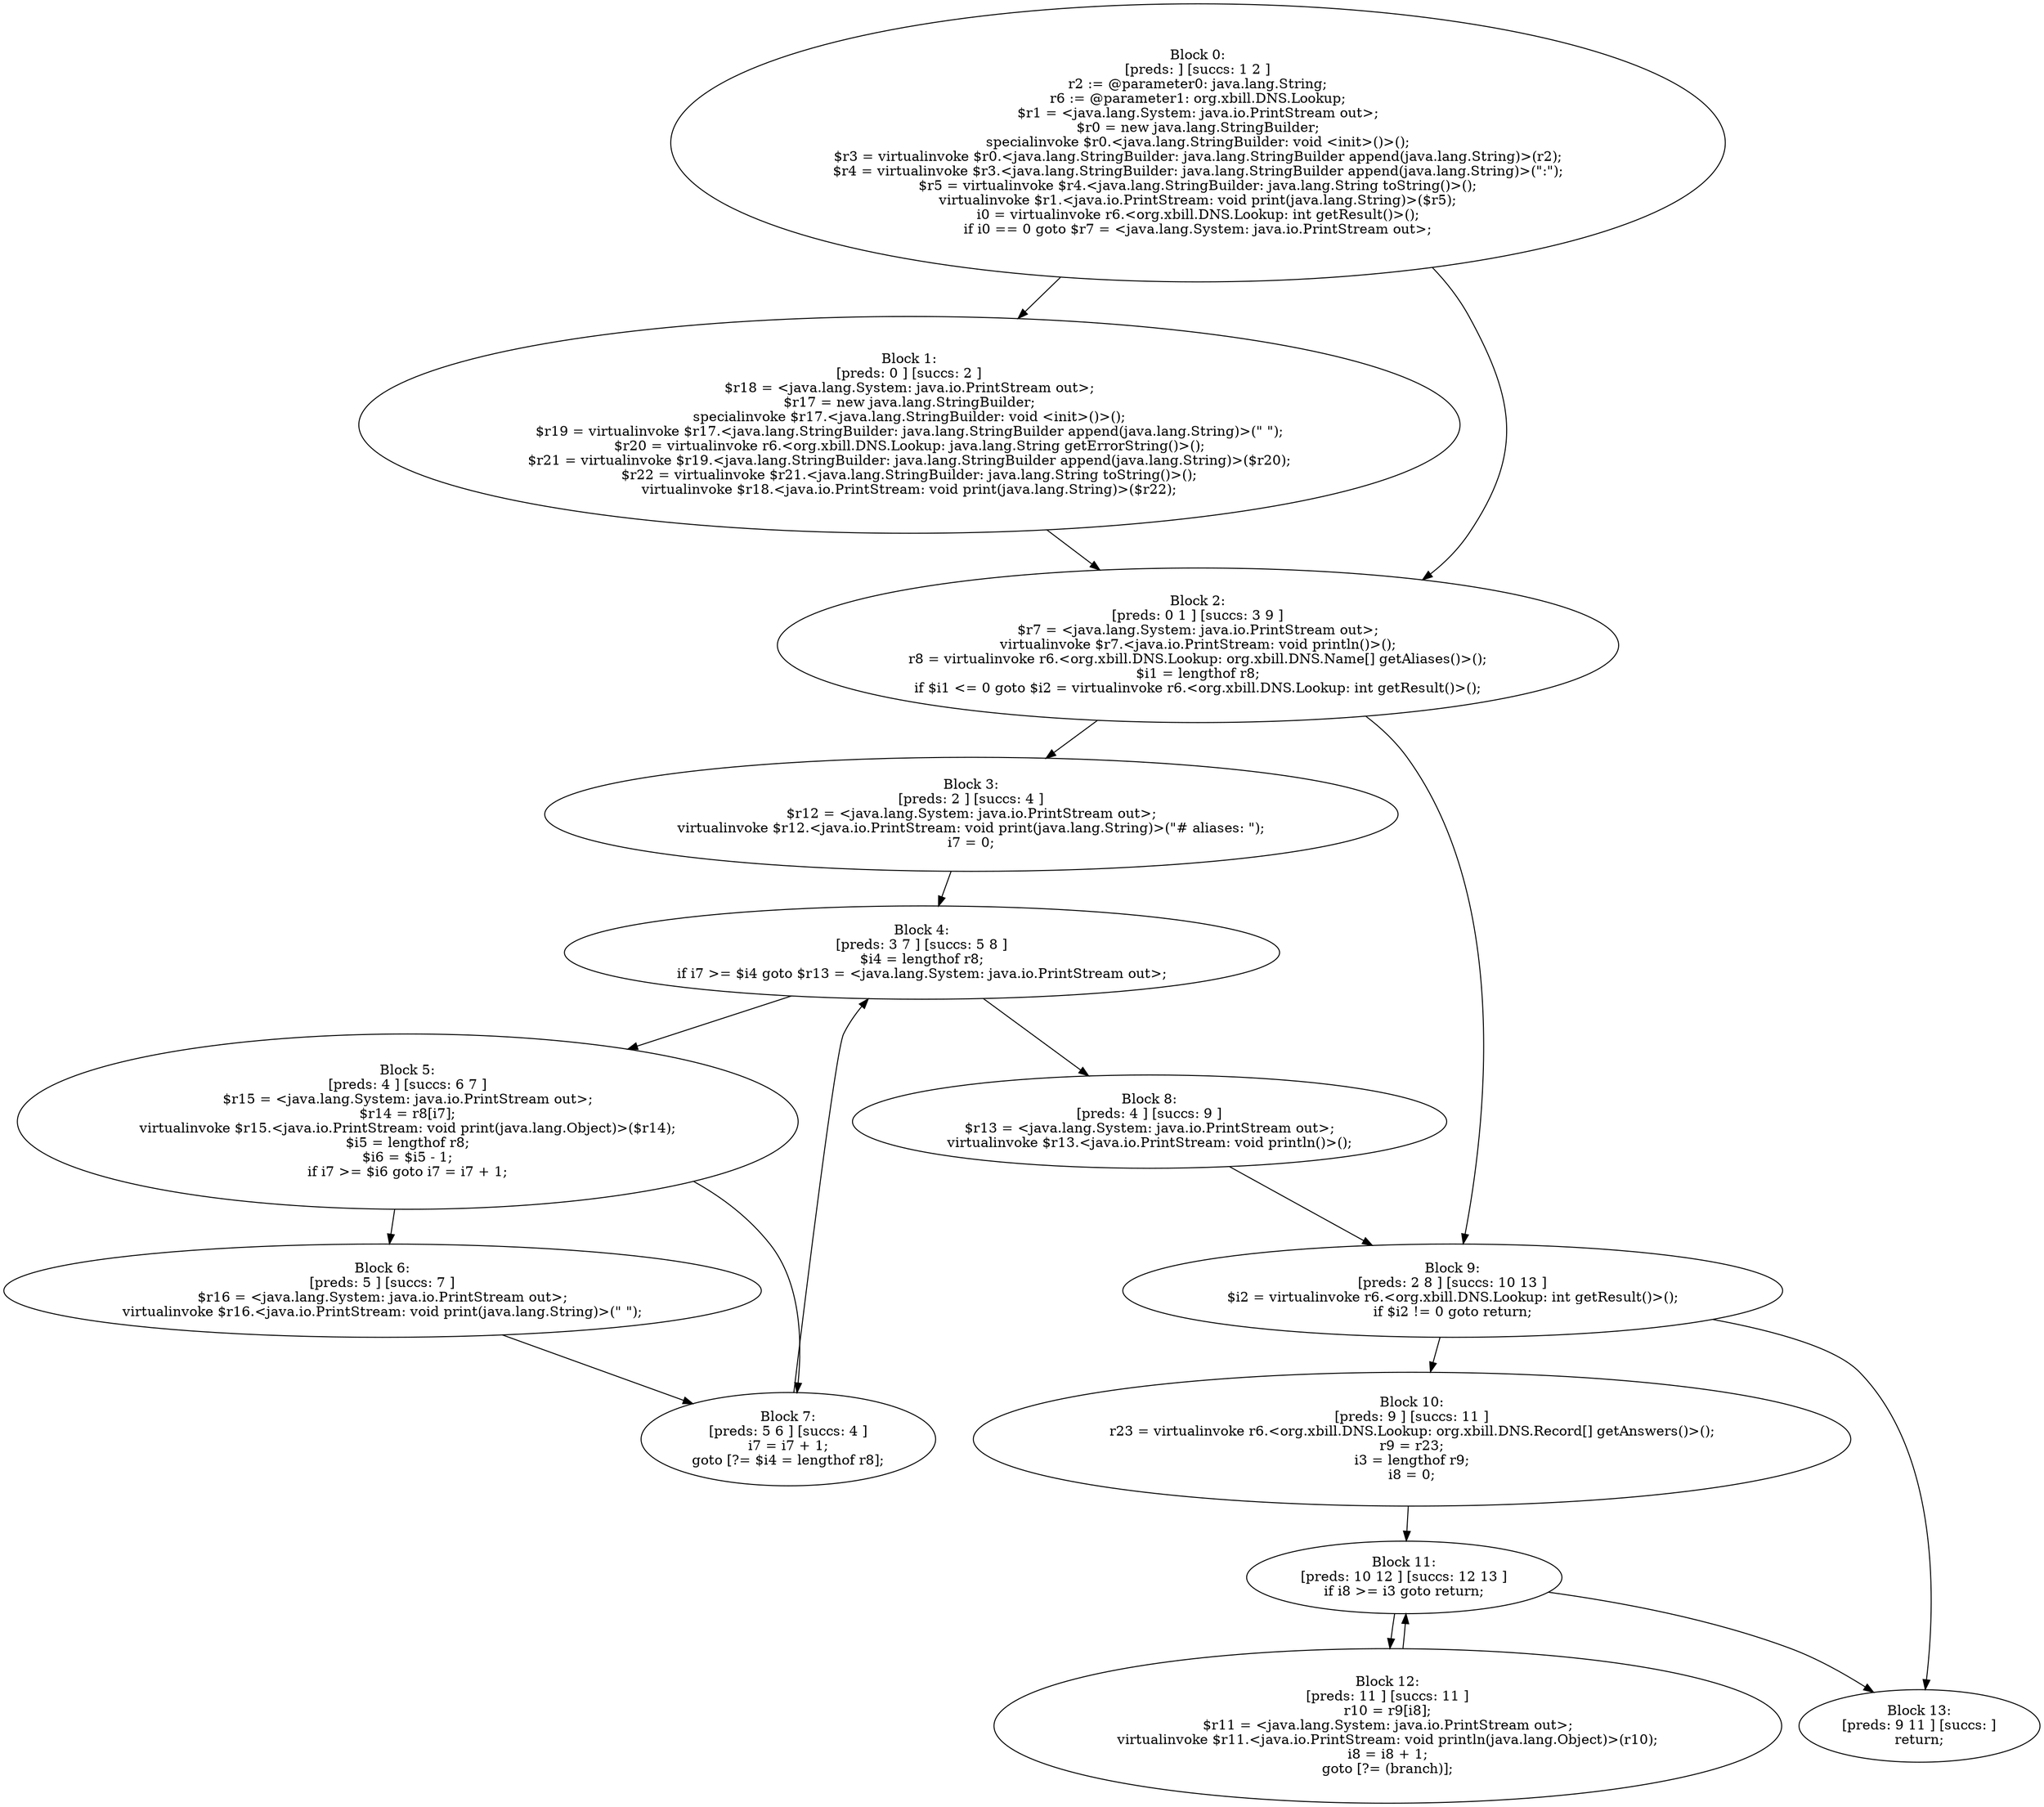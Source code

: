 digraph "unitGraph" {
    "Block 0:
[preds: ] [succs: 1 2 ]
r2 := @parameter0: java.lang.String;
r6 := @parameter1: org.xbill.DNS.Lookup;
$r1 = <java.lang.System: java.io.PrintStream out>;
$r0 = new java.lang.StringBuilder;
specialinvoke $r0.<java.lang.StringBuilder: void <init>()>();
$r3 = virtualinvoke $r0.<java.lang.StringBuilder: java.lang.StringBuilder append(java.lang.String)>(r2);
$r4 = virtualinvoke $r3.<java.lang.StringBuilder: java.lang.StringBuilder append(java.lang.String)>(\":\");
$r5 = virtualinvoke $r4.<java.lang.StringBuilder: java.lang.String toString()>();
virtualinvoke $r1.<java.io.PrintStream: void print(java.lang.String)>($r5);
i0 = virtualinvoke r6.<org.xbill.DNS.Lookup: int getResult()>();
if i0 == 0 goto $r7 = <java.lang.System: java.io.PrintStream out>;
"
    "Block 1:
[preds: 0 ] [succs: 2 ]
$r18 = <java.lang.System: java.io.PrintStream out>;
$r17 = new java.lang.StringBuilder;
specialinvoke $r17.<java.lang.StringBuilder: void <init>()>();
$r19 = virtualinvoke $r17.<java.lang.StringBuilder: java.lang.StringBuilder append(java.lang.String)>(\" \");
$r20 = virtualinvoke r6.<org.xbill.DNS.Lookup: java.lang.String getErrorString()>();
$r21 = virtualinvoke $r19.<java.lang.StringBuilder: java.lang.StringBuilder append(java.lang.String)>($r20);
$r22 = virtualinvoke $r21.<java.lang.StringBuilder: java.lang.String toString()>();
virtualinvoke $r18.<java.io.PrintStream: void print(java.lang.String)>($r22);
"
    "Block 2:
[preds: 0 1 ] [succs: 3 9 ]
$r7 = <java.lang.System: java.io.PrintStream out>;
virtualinvoke $r7.<java.io.PrintStream: void println()>();
r8 = virtualinvoke r6.<org.xbill.DNS.Lookup: org.xbill.DNS.Name[] getAliases()>();
$i1 = lengthof r8;
if $i1 <= 0 goto $i2 = virtualinvoke r6.<org.xbill.DNS.Lookup: int getResult()>();
"
    "Block 3:
[preds: 2 ] [succs: 4 ]
$r12 = <java.lang.System: java.io.PrintStream out>;
virtualinvoke $r12.<java.io.PrintStream: void print(java.lang.String)>(\"# aliases: \");
i7 = 0;
"
    "Block 4:
[preds: 3 7 ] [succs: 5 8 ]
$i4 = lengthof r8;
if i7 >= $i4 goto $r13 = <java.lang.System: java.io.PrintStream out>;
"
    "Block 5:
[preds: 4 ] [succs: 6 7 ]
$r15 = <java.lang.System: java.io.PrintStream out>;
$r14 = r8[i7];
virtualinvoke $r15.<java.io.PrintStream: void print(java.lang.Object)>($r14);
$i5 = lengthof r8;
$i6 = $i5 - 1;
if i7 >= $i6 goto i7 = i7 + 1;
"
    "Block 6:
[preds: 5 ] [succs: 7 ]
$r16 = <java.lang.System: java.io.PrintStream out>;
virtualinvoke $r16.<java.io.PrintStream: void print(java.lang.String)>(\" \");
"
    "Block 7:
[preds: 5 6 ] [succs: 4 ]
i7 = i7 + 1;
goto [?= $i4 = lengthof r8];
"
    "Block 8:
[preds: 4 ] [succs: 9 ]
$r13 = <java.lang.System: java.io.PrintStream out>;
virtualinvoke $r13.<java.io.PrintStream: void println()>();
"
    "Block 9:
[preds: 2 8 ] [succs: 10 13 ]
$i2 = virtualinvoke r6.<org.xbill.DNS.Lookup: int getResult()>();
if $i2 != 0 goto return;
"
    "Block 10:
[preds: 9 ] [succs: 11 ]
r23 = virtualinvoke r6.<org.xbill.DNS.Lookup: org.xbill.DNS.Record[] getAnswers()>();
r9 = r23;
i3 = lengthof r9;
i8 = 0;
"
    "Block 11:
[preds: 10 12 ] [succs: 12 13 ]
if i8 >= i3 goto return;
"
    "Block 12:
[preds: 11 ] [succs: 11 ]
r10 = r9[i8];
$r11 = <java.lang.System: java.io.PrintStream out>;
virtualinvoke $r11.<java.io.PrintStream: void println(java.lang.Object)>(r10);
i8 = i8 + 1;
goto [?= (branch)];
"
    "Block 13:
[preds: 9 11 ] [succs: ]
return;
"
    "Block 0:
[preds: ] [succs: 1 2 ]
r2 := @parameter0: java.lang.String;
r6 := @parameter1: org.xbill.DNS.Lookup;
$r1 = <java.lang.System: java.io.PrintStream out>;
$r0 = new java.lang.StringBuilder;
specialinvoke $r0.<java.lang.StringBuilder: void <init>()>();
$r3 = virtualinvoke $r0.<java.lang.StringBuilder: java.lang.StringBuilder append(java.lang.String)>(r2);
$r4 = virtualinvoke $r3.<java.lang.StringBuilder: java.lang.StringBuilder append(java.lang.String)>(\":\");
$r5 = virtualinvoke $r4.<java.lang.StringBuilder: java.lang.String toString()>();
virtualinvoke $r1.<java.io.PrintStream: void print(java.lang.String)>($r5);
i0 = virtualinvoke r6.<org.xbill.DNS.Lookup: int getResult()>();
if i0 == 0 goto $r7 = <java.lang.System: java.io.PrintStream out>;
"->"Block 1:
[preds: 0 ] [succs: 2 ]
$r18 = <java.lang.System: java.io.PrintStream out>;
$r17 = new java.lang.StringBuilder;
specialinvoke $r17.<java.lang.StringBuilder: void <init>()>();
$r19 = virtualinvoke $r17.<java.lang.StringBuilder: java.lang.StringBuilder append(java.lang.String)>(\" \");
$r20 = virtualinvoke r6.<org.xbill.DNS.Lookup: java.lang.String getErrorString()>();
$r21 = virtualinvoke $r19.<java.lang.StringBuilder: java.lang.StringBuilder append(java.lang.String)>($r20);
$r22 = virtualinvoke $r21.<java.lang.StringBuilder: java.lang.String toString()>();
virtualinvoke $r18.<java.io.PrintStream: void print(java.lang.String)>($r22);
";
    "Block 0:
[preds: ] [succs: 1 2 ]
r2 := @parameter0: java.lang.String;
r6 := @parameter1: org.xbill.DNS.Lookup;
$r1 = <java.lang.System: java.io.PrintStream out>;
$r0 = new java.lang.StringBuilder;
specialinvoke $r0.<java.lang.StringBuilder: void <init>()>();
$r3 = virtualinvoke $r0.<java.lang.StringBuilder: java.lang.StringBuilder append(java.lang.String)>(r2);
$r4 = virtualinvoke $r3.<java.lang.StringBuilder: java.lang.StringBuilder append(java.lang.String)>(\":\");
$r5 = virtualinvoke $r4.<java.lang.StringBuilder: java.lang.String toString()>();
virtualinvoke $r1.<java.io.PrintStream: void print(java.lang.String)>($r5);
i0 = virtualinvoke r6.<org.xbill.DNS.Lookup: int getResult()>();
if i0 == 0 goto $r7 = <java.lang.System: java.io.PrintStream out>;
"->"Block 2:
[preds: 0 1 ] [succs: 3 9 ]
$r7 = <java.lang.System: java.io.PrintStream out>;
virtualinvoke $r7.<java.io.PrintStream: void println()>();
r8 = virtualinvoke r6.<org.xbill.DNS.Lookup: org.xbill.DNS.Name[] getAliases()>();
$i1 = lengthof r8;
if $i1 <= 0 goto $i2 = virtualinvoke r6.<org.xbill.DNS.Lookup: int getResult()>();
";
    "Block 1:
[preds: 0 ] [succs: 2 ]
$r18 = <java.lang.System: java.io.PrintStream out>;
$r17 = new java.lang.StringBuilder;
specialinvoke $r17.<java.lang.StringBuilder: void <init>()>();
$r19 = virtualinvoke $r17.<java.lang.StringBuilder: java.lang.StringBuilder append(java.lang.String)>(\" \");
$r20 = virtualinvoke r6.<org.xbill.DNS.Lookup: java.lang.String getErrorString()>();
$r21 = virtualinvoke $r19.<java.lang.StringBuilder: java.lang.StringBuilder append(java.lang.String)>($r20);
$r22 = virtualinvoke $r21.<java.lang.StringBuilder: java.lang.String toString()>();
virtualinvoke $r18.<java.io.PrintStream: void print(java.lang.String)>($r22);
"->"Block 2:
[preds: 0 1 ] [succs: 3 9 ]
$r7 = <java.lang.System: java.io.PrintStream out>;
virtualinvoke $r7.<java.io.PrintStream: void println()>();
r8 = virtualinvoke r6.<org.xbill.DNS.Lookup: org.xbill.DNS.Name[] getAliases()>();
$i1 = lengthof r8;
if $i1 <= 0 goto $i2 = virtualinvoke r6.<org.xbill.DNS.Lookup: int getResult()>();
";
    "Block 2:
[preds: 0 1 ] [succs: 3 9 ]
$r7 = <java.lang.System: java.io.PrintStream out>;
virtualinvoke $r7.<java.io.PrintStream: void println()>();
r8 = virtualinvoke r6.<org.xbill.DNS.Lookup: org.xbill.DNS.Name[] getAliases()>();
$i1 = lengthof r8;
if $i1 <= 0 goto $i2 = virtualinvoke r6.<org.xbill.DNS.Lookup: int getResult()>();
"->"Block 3:
[preds: 2 ] [succs: 4 ]
$r12 = <java.lang.System: java.io.PrintStream out>;
virtualinvoke $r12.<java.io.PrintStream: void print(java.lang.String)>(\"# aliases: \");
i7 = 0;
";
    "Block 2:
[preds: 0 1 ] [succs: 3 9 ]
$r7 = <java.lang.System: java.io.PrintStream out>;
virtualinvoke $r7.<java.io.PrintStream: void println()>();
r8 = virtualinvoke r6.<org.xbill.DNS.Lookup: org.xbill.DNS.Name[] getAliases()>();
$i1 = lengthof r8;
if $i1 <= 0 goto $i2 = virtualinvoke r6.<org.xbill.DNS.Lookup: int getResult()>();
"->"Block 9:
[preds: 2 8 ] [succs: 10 13 ]
$i2 = virtualinvoke r6.<org.xbill.DNS.Lookup: int getResult()>();
if $i2 != 0 goto return;
";
    "Block 3:
[preds: 2 ] [succs: 4 ]
$r12 = <java.lang.System: java.io.PrintStream out>;
virtualinvoke $r12.<java.io.PrintStream: void print(java.lang.String)>(\"# aliases: \");
i7 = 0;
"->"Block 4:
[preds: 3 7 ] [succs: 5 8 ]
$i4 = lengthof r8;
if i7 >= $i4 goto $r13 = <java.lang.System: java.io.PrintStream out>;
";
    "Block 4:
[preds: 3 7 ] [succs: 5 8 ]
$i4 = lengthof r8;
if i7 >= $i4 goto $r13 = <java.lang.System: java.io.PrintStream out>;
"->"Block 5:
[preds: 4 ] [succs: 6 7 ]
$r15 = <java.lang.System: java.io.PrintStream out>;
$r14 = r8[i7];
virtualinvoke $r15.<java.io.PrintStream: void print(java.lang.Object)>($r14);
$i5 = lengthof r8;
$i6 = $i5 - 1;
if i7 >= $i6 goto i7 = i7 + 1;
";
    "Block 4:
[preds: 3 7 ] [succs: 5 8 ]
$i4 = lengthof r8;
if i7 >= $i4 goto $r13 = <java.lang.System: java.io.PrintStream out>;
"->"Block 8:
[preds: 4 ] [succs: 9 ]
$r13 = <java.lang.System: java.io.PrintStream out>;
virtualinvoke $r13.<java.io.PrintStream: void println()>();
";
    "Block 5:
[preds: 4 ] [succs: 6 7 ]
$r15 = <java.lang.System: java.io.PrintStream out>;
$r14 = r8[i7];
virtualinvoke $r15.<java.io.PrintStream: void print(java.lang.Object)>($r14);
$i5 = lengthof r8;
$i6 = $i5 - 1;
if i7 >= $i6 goto i7 = i7 + 1;
"->"Block 6:
[preds: 5 ] [succs: 7 ]
$r16 = <java.lang.System: java.io.PrintStream out>;
virtualinvoke $r16.<java.io.PrintStream: void print(java.lang.String)>(\" \");
";
    "Block 5:
[preds: 4 ] [succs: 6 7 ]
$r15 = <java.lang.System: java.io.PrintStream out>;
$r14 = r8[i7];
virtualinvoke $r15.<java.io.PrintStream: void print(java.lang.Object)>($r14);
$i5 = lengthof r8;
$i6 = $i5 - 1;
if i7 >= $i6 goto i7 = i7 + 1;
"->"Block 7:
[preds: 5 6 ] [succs: 4 ]
i7 = i7 + 1;
goto [?= $i4 = lengthof r8];
";
    "Block 6:
[preds: 5 ] [succs: 7 ]
$r16 = <java.lang.System: java.io.PrintStream out>;
virtualinvoke $r16.<java.io.PrintStream: void print(java.lang.String)>(\" \");
"->"Block 7:
[preds: 5 6 ] [succs: 4 ]
i7 = i7 + 1;
goto [?= $i4 = lengthof r8];
";
    "Block 7:
[preds: 5 6 ] [succs: 4 ]
i7 = i7 + 1;
goto [?= $i4 = lengthof r8];
"->"Block 4:
[preds: 3 7 ] [succs: 5 8 ]
$i4 = lengthof r8;
if i7 >= $i4 goto $r13 = <java.lang.System: java.io.PrintStream out>;
";
    "Block 8:
[preds: 4 ] [succs: 9 ]
$r13 = <java.lang.System: java.io.PrintStream out>;
virtualinvoke $r13.<java.io.PrintStream: void println()>();
"->"Block 9:
[preds: 2 8 ] [succs: 10 13 ]
$i2 = virtualinvoke r6.<org.xbill.DNS.Lookup: int getResult()>();
if $i2 != 0 goto return;
";
    "Block 9:
[preds: 2 8 ] [succs: 10 13 ]
$i2 = virtualinvoke r6.<org.xbill.DNS.Lookup: int getResult()>();
if $i2 != 0 goto return;
"->"Block 10:
[preds: 9 ] [succs: 11 ]
r23 = virtualinvoke r6.<org.xbill.DNS.Lookup: org.xbill.DNS.Record[] getAnswers()>();
r9 = r23;
i3 = lengthof r9;
i8 = 0;
";
    "Block 9:
[preds: 2 8 ] [succs: 10 13 ]
$i2 = virtualinvoke r6.<org.xbill.DNS.Lookup: int getResult()>();
if $i2 != 0 goto return;
"->"Block 13:
[preds: 9 11 ] [succs: ]
return;
";
    "Block 10:
[preds: 9 ] [succs: 11 ]
r23 = virtualinvoke r6.<org.xbill.DNS.Lookup: org.xbill.DNS.Record[] getAnswers()>();
r9 = r23;
i3 = lengthof r9;
i8 = 0;
"->"Block 11:
[preds: 10 12 ] [succs: 12 13 ]
if i8 >= i3 goto return;
";
    "Block 11:
[preds: 10 12 ] [succs: 12 13 ]
if i8 >= i3 goto return;
"->"Block 12:
[preds: 11 ] [succs: 11 ]
r10 = r9[i8];
$r11 = <java.lang.System: java.io.PrintStream out>;
virtualinvoke $r11.<java.io.PrintStream: void println(java.lang.Object)>(r10);
i8 = i8 + 1;
goto [?= (branch)];
";
    "Block 11:
[preds: 10 12 ] [succs: 12 13 ]
if i8 >= i3 goto return;
"->"Block 13:
[preds: 9 11 ] [succs: ]
return;
";
    "Block 12:
[preds: 11 ] [succs: 11 ]
r10 = r9[i8];
$r11 = <java.lang.System: java.io.PrintStream out>;
virtualinvoke $r11.<java.io.PrintStream: void println(java.lang.Object)>(r10);
i8 = i8 + 1;
goto [?= (branch)];
"->"Block 11:
[preds: 10 12 ] [succs: 12 13 ]
if i8 >= i3 goto return;
";
}
